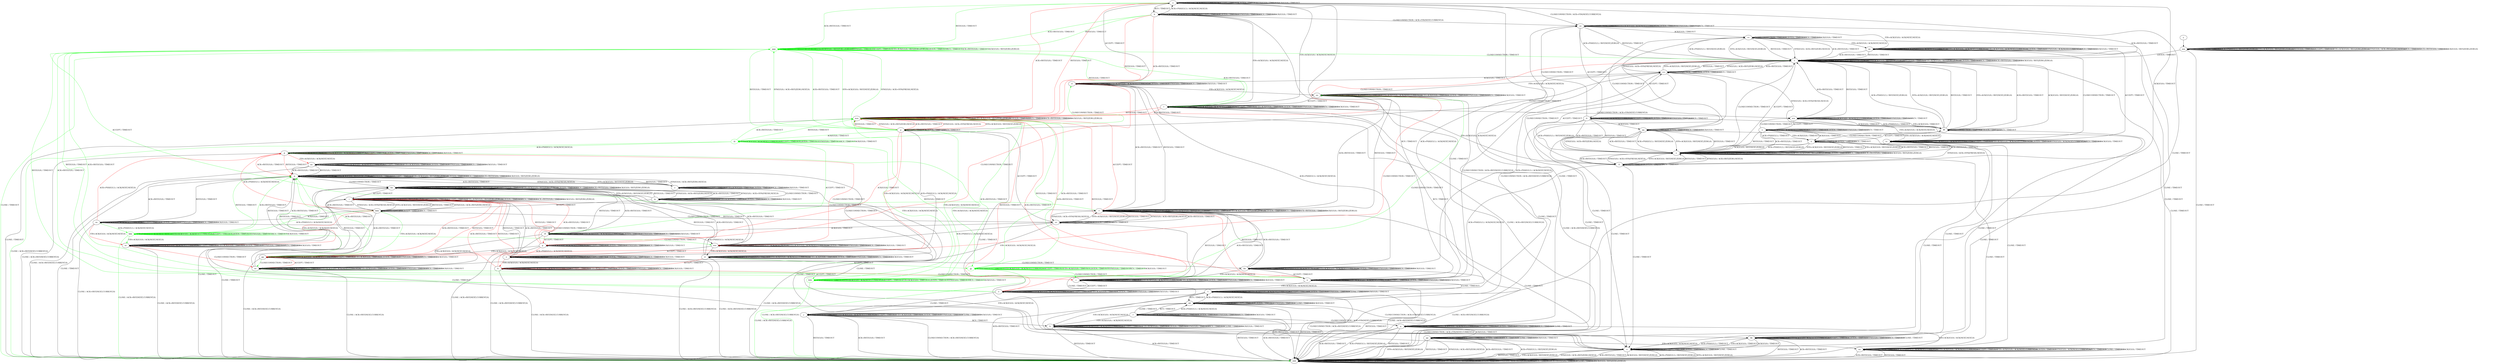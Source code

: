 digraph "" {
	graph ["Incoming time"=0.6759233474731445,
		"Outgoing time"=0.9807529449462891,
		Output="{'States': 63, 'Transitions': 772, 'Filename': '../results/tcp_rerun/TCP_Linux_Server-TCP_Linux_Server-3.dot'}",
		Reference="{'States': 58, 'Transitions': 685, 'Filename': '../subjects/tcp/TCP_Linux_Server.dot'}",
		Solver=yices,
		Updated="{'States': 58, 'Transitions': 685, 'Filename': '../subjects/tcp/TCP_Linux_Server.dot'}",
		"f-measure"=0.9088339222614841,
		precision=0.8808219178082192,
		recall=0.9386861313868613
	];
	a -> a	[key=0,
		label="SYN+ACK(V,V,0) / ACK(NEXT,CURRENT,0)"];
	a -> a	[key=1,
		label="ACCEPT / TIMEOUT"];
	a -> a	[key=2,
		label="LISTEN / TIMEOUT"];
	a -> a	[key=3,
		label="SYN(V,V,0) / TIMEOUT"];
	a -> a	[key=4,
		label="ACK(V,V,0) / TIMEOUT"];
	a -> h	[key=0,
		label="RCV / TIMEOUT"];
	a -> l	[key=0,
		label="FIN+ACK(V,V,0) / ACK(NEXT,NEXT,0)"];
	a -> n	[key=0,
		label="ACK+PSH(V,V,1) / ACK(NEXT,NEXT,0)"];
	a -> dd	[key=0,
		label="CLOSE / TIMEOUT"];
	a -> mm	[key=0,
		color=red,
		label="RST(V,V,0) / TIMEOUT"];
	a -> mm	[key=1,
		color=red,
		label="ACK+RST(V,V,0) / TIMEOUT"];
	a -> yy	[key=0,
		label="CLOSECONNECTION / ACK+FIN(NEXT,CURRENT,0)"];
	ggg	[color=green];
	a -> ggg	[key=0,
		color=green,
		label="RST(V,V,0) / TIMEOUT"];
	a -> ggg	[key=1,
		color=green,
		label="ACK+RST(V,V,0) / TIMEOUT"];
	b -> b	[key=0,
		label="ACK+PSH(V,V,1) / TIMEOUT"];
	b -> b	[key=1,
		label="SYN+ACK(V,V,0) / ACK(NEXT,CURRENT,0)"];
	b -> b	[key=2,
		label="ACCEPT / TIMEOUT"];
	b -> b	[key=3,
		label="FIN+ACK(V,V,0) / TIMEOUT"];
	b -> b	[key=4,
		label="LISTEN / TIMEOUT"];
	b -> b	[key=5,
		label="SYN(V,V,0) / TIMEOUT"];
	b -> b	[key=6,
		label="RCV / TIMEOUT"];
	b -> b	[key=7,
		label="CLOSE / TIMEOUT"];
	b -> b	[key=8,
		label="ACK(V,V,0) / TIMEOUT"];
	b -> kk	[key=0,
		label="CLOSECONNECTION / ACK+FIN(NEXT,CURRENT,0)"];
	b -> ddd	[key=0,
		label="RST(V,V,0) / TIMEOUT"];
	b -> ddd	[key=1,
		label="ACK+RST(V,V,0) / TIMEOUT"];
	c -> c	[key=0,
		label="CLOSECONNECTION / TIMEOUT"];
	c -> c	[key=1,
		label="ACK+PSH(V,V,1) / TIMEOUT"];
	c -> c	[key=2,
		label="SYN+ACK(V,V,0) / ACK(NEXT,CURRENT,0)"];
	c -> c	[key=3,
		label="FIN+ACK(V,V,0) / TIMEOUT"];
	c -> c	[key=4,
		label="LISTEN / TIMEOUT"];
	c -> c	[key=5,
		label="SYN(V,V,0) / TIMEOUT"];
	c -> c	[key=6,
		label="RCV / TIMEOUT"];
	c -> c	[key=7,
		label="ACK(V,V,0) / TIMEOUT"];
	c -> e	[key=0,
		label="ACCEPT / TIMEOUT"];
	c -> f	[key=0,
		label="RST(V,V,0) / TIMEOUT"];
	c -> f	[key=1,
		label="ACK+RST(V,V,0) / TIMEOUT"];
	c -> ddd	[key=0,
		label="CLOSE / ACK+RST(NEXT,CURRENT,0)"];
	d -> a	[key=0,
		label="ACCEPT / TIMEOUT"];
	d -> d	[key=0,
		label="CLOSECONNECTION / TIMEOUT"];
	d -> d	[key=1,
		label="SYN+ACK(V,V,0) / ACK(NEXT,CURRENT,0)"];
	d -> d	[key=2,
		label="LISTEN / TIMEOUT"];
	d -> d	[key=3,
		label="SYN(V,V,0) / TIMEOUT"];
	d -> d	[key=4,
		label="RCV / TIMEOUT"];
	d -> d	[key=5,
		label="ACK(V,V,0) / TIMEOUT"];
	d -> f	[key=0,
		label="RST(V,V,0) / TIMEOUT"];
	d -> f	[key=1,
		label="ACK+RST(V,V,0) / TIMEOUT"];
	d -> bb	[key=0,
		label="ACK+PSH(V,V,1) / ACK(NEXT,NEXT,0)"];
	d -> oo	[key=0,
		label="FIN+ACK(V,V,0) / ACK(NEXT,NEXT,0)"];
	d -> ddd	[key=0,
		label="CLOSE / ACK+RST(NEXT,CURRENT,0)"];
	e -> e	[key=0,
		label="ACK+PSH(V,V,1) / TIMEOUT"];
	e -> e	[key=1,
		label="SYN+ACK(V,V,0) / ACK(NEXT,CURRENT,0)"];
	e -> e	[key=2,
		label="ACCEPT / TIMEOUT"];
	e -> e	[key=3,
		label="FIN+ACK(V,V,0) / TIMEOUT"];
	e -> e	[key=4,
		label="LISTEN / TIMEOUT"];
	e -> e	[key=5,
		label="SYN(V,V,0) / TIMEOUT"];
	e -> e	[key=6,
		label="ACK(V,V,0) / TIMEOUT"];
	e -> j	[key=0,
		label="CLOSE / TIMEOUT"];
	e -> l	[key=0,
		label="RCV / TIMEOUT"];
	e -> v	[key=0,
		label="CLOSECONNECTION / ACK+RST(NEXT,CURRENT,0)"];
	e -> mm	[key=0,
		color=red,
		label="RST(V,V,0) / TIMEOUT"];
	e -> mm	[key=1,
		color=red,
		label="ACK+RST(V,V,0) / TIMEOUT"];
	e -> ggg	[key=0,
		color=green,
		label="RST(V,V,0) / TIMEOUT"];
	e -> ggg	[key=1,
		color=green,
		label="ACK+RST(V,V,0) / TIMEOUT"];
	f -> f	[key=0,
		label="CLOSECONNECTION / TIMEOUT"];
	f -> f	[key=1,
		label="ACK+PSH(V,V,1) / RST(ZERO,ZERO,0)"];
	f -> f	[key=2,
		label="SYN+ACK(V,V,0) / RST(ZERO,ZERO,0)"];
	f -> f	[key=3,
		label="RST(V,V,0) / TIMEOUT"];
	f -> f	[key=4,
		label="FIN+ACK(V,V,0) / RST(ZERO,ZERO,0)"];
	f -> f	[key=5,
		label="LISTEN / TIMEOUT"];
	f -> f	[key=6,
		label="RCV / TIMEOUT"];
	f -> f	[key=7,
		label="ACK+RST(V,V,0) / TIMEOUT"];
	f -> f	[key=8,
		label="ACK(V,V,0) / RST(ZERO,ZERO,0)"];
	f -> mm	[key=0,
		color=red,
		label="ACCEPT / TIMEOUT"];
	f -> zz	[key=0,
		label="SYN(V,V,0) / ACK+SYN(FRESH,NEXT,0)"];
	f -> ddd	[key=0,
		label="CLOSE / TIMEOUT"];
	f -> ggg	[key=0,
		color=green,
		label="ACCEPT / TIMEOUT"];
	g -> d	[key=0,
		color=red,
		label="CLOSECONNECTION / TIMEOUT"];
	g -> g	[key=0,
		label="SYN+ACK(V,V,0) / ACK(NEXT,CURRENT,0)"];
	g -> g	[key=1,
		label="ACCEPT / TIMEOUT"];
	g -> g	[key=2,
		label="LISTEN / TIMEOUT"];
	g -> g	[key=3,
		label="SYN(V,V,0) / TIMEOUT"];
	g -> g	[key=4,
		label="RCV / TIMEOUT"];
	g -> g	[key=5,
		label="ACK(V,V,0) / TIMEOUT"];
	g -> i	[key=0,
		color=red,
		label="RST(V,V,0) / TIMEOUT"];
	g -> i	[key=1,
		color=red,
		label="ACK+RST(V,V,0) / TIMEOUT"];
	g -> o	[key=0,
		color=red,
		label="ACK+PSH(V,V,1) / ACK(NEXT,NEXT,0)"];
	g -> gg	[key=0,
		label="FIN+ACK(V,V,0) / ACK(NEXT,NEXT,0)"];
	g -> ddd	[key=0,
		label="CLOSE / ACK+RST(NEXT,CURRENT,0)"];
	h -> a	[key=0,
		label="ACK+PSH(V,V,1) / ACK(NEXT,NEXT,0)"];
	h -> h	[key=0,
		label="SYN+ACK(V,V,0) / ACK(NEXT,CURRENT,0)"];
	h -> h	[key=1,
		label="ACCEPT / TIMEOUT"];
	h -> h	[key=2,
		label="LISTEN / TIMEOUT"];
	h -> h	[key=3,
		label="SYN(V,V,0) / TIMEOUT"];
	h -> h	[key=4,
		label="RCV / TIMEOUT"];
	h -> h	[key=5,
		label="ACK(V,V,0) / TIMEOUT"];
	h -> l	[key=0,
		label="FIN+ACK(V,V,0) / ACK(NEXT,NEXT,0)"];
	h -> dd	[key=0,
		label="CLOSE / TIMEOUT"];
	h -> mm	[key=0,
		color=red,
		label="RST(V,V,0) / TIMEOUT"];
	h -> mm	[key=1,
		color=red,
		label="ACK+RST(V,V,0) / TIMEOUT"];
	h -> yy	[key=0,
		label="CLOSECONNECTION / ACK+FIN(NEXT,CURRENT,0)"];
	h -> ggg	[key=0,
		color=green,
		label="RST(V,V,0) / TIMEOUT"];
	h -> ggg	[key=1,
		color=green,
		label="ACK+RST(V,V,0) / TIMEOUT"];
	i -> f	[key=0,
		label="CLOSECONNECTION / TIMEOUT"];
	i -> i	[key=0,
		label="ACK+PSH(V,V,1) / RST(ZERO,ZERO,0)"];
	i -> i	[key=1,
		label="SYN+ACK(V,V,0) / RST(ZERO,ZERO,0)"];
	i -> i	[key=2,
		label="RST(V,V,0) / TIMEOUT"];
	i -> i	[key=3,
		label="ACCEPT / TIMEOUT"];
	i -> i	[key=4,
		label="FIN+ACK(V,V,0) / RST(ZERO,ZERO,0)"];
	i -> i	[key=5,
		label="LISTEN / TIMEOUT"];
	i -> i	[key=6,
		label="RCV / TIMEOUT"];
	i -> i	[key=7,
		label="ACK+RST(V,V,0) / TIMEOUT"];
	i -> i	[key=8,
		label="ACK(V,V,0) / RST(ZERO,ZERO,0)"];
	i -> bbb	[key=0,
		label="SYN(V,V,0) / ACK+SYN(FRESH,NEXT,0)"];
	i -> ddd	[key=0,
		label="CLOSE / TIMEOUT"];
	j -> b	[key=0,
		label="RCV / TIMEOUT"];
	j -> j	[key=0,
		label="ACK+PSH(V,V,1) / TIMEOUT"];
	j -> j	[key=1,
		label="SYN+ACK(V,V,0) / ACK(NEXT,CURRENT,0)"];
	j -> j	[key=2,
		label="ACCEPT / TIMEOUT"];
	j -> j	[key=3,
		label="FIN+ACK(V,V,0) / TIMEOUT"];
	j -> j	[key=4,
		label="LISTEN / TIMEOUT"];
	j -> j	[key=5,
		label="SYN(V,V,0) / TIMEOUT"];
	j -> j	[key=6,
		label="CLOSE / TIMEOUT"];
	j -> j	[key=7,
		label="ACK(V,V,0) / TIMEOUT"];
	j -> ddd	[key=0,
		label="CLOSECONNECTION / ACK+RST(NEXT,CURRENT,0)"];
	j -> ddd	[key=1,
		label="RST(V,V,0) / TIMEOUT"];
	j -> ddd	[key=2,
		label="ACK+RST(V,V,0) / TIMEOUT"];
	k -> c	[key=0,
		color=red,
		label="CLOSECONNECTION / TIMEOUT"];
	k -> i	[key=0,
		color=red,
		label="RST(V,V,0) / TIMEOUT"];
	k -> i	[key=1,
		color=red,
		label="ACK+RST(V,V,0) / TIMEOUT"];
	k -> k	[key=0,
		label="ACK+PSH(V,V,1) / TIMEOUT"];
	k -> k	[key=1,
		label="SYN+ACK(V,V,0) / ACK(NEXT,CURRENT,0)"];
	k -> k	[key=2,
		label="ACCEPT / TIMEOUT"];
	k -> k	[key=3,
		label="FIN+ACK(V,V,0) / TIMEOUT"];
	k -> k	[key=4,
		label="LISTEN / TIMEOUT"];
	k -> k	[key=5,
		label="SYN(V,V,0) / TIMEOUT"];
	k -> k	[key=6,
		label="RCV / TIMEOUT"];
	k -> k	[key=7,
		label="ACK(V,V,0) / TIMEOUT"];
	k -> ddd	[key=0,
		label="CLOSE / ACK+RST(NEXT,CURRENT,0)"];
	l -> b	[key=0,
		label="CLOSE / TIMEOUT"];
	l -> l	[key=0,
		label="ACK+PSH(V,V,1) / TIMEOUT"];
	l -> l	[key=1,
		label="SYN+ACK(V,V,0) / ACK(NEXT,CURRENT,0)"];
	l -> l	[key=2,
		label="ACCEPT / TIMEOUT"];
	l -> l	[key=3,
		label="FIN+ACK(V,V,0) / TIMEOUT"];
	l -> l	[key=4,
		label="LISTEN / TIMEOUT"];
	l -> l	[key=5,
		label="SYN(V,V,0) / TIMEOUT"];
	l -> l	[key=6,
		label="RCV / TIMEOUT"];
	l -> l	[key=7,
		label="ACK(V,V,0) / TIMEOUT"];
	l -> mm	[key=0,
		color=red,
		label="RST(V,V,0) / TIMEOUT"];
	l -> mm	[key=1,
		color=red,
		label="ACK+RST(V,V,0) / TIMEOUT"];
	l -> ww	[key=0,
		label="CLOSECONNECTION / ACK+FIN(NEXT,CURRENT,0)"];
	l -> ggg	[key=0,
		color=green,
		label="RST(V,V,0) / TIMEOUT"];
	l -> ggg	[key=1,
		color=green,
		label="ACK+RST(V,V,0) / TIMEOUT"];
	m -> m	[key=0,
		label="CLOSECONNECTION / TIMEOUT"];
	m -> m	[key=1,
		label="ACK+PSH(V,V,1) / TIMEOUT"];
	m -> m	[key=2,
		label="FIN+ACK(V,V,0) / TIMEOUT"];
	m -> m	[key=3,
		label="LISTEN / TIMEOUT"];
	m -> m	[key=4,
		label="RCV / TIMEOUT"];
	m -> m	[key=5,
		label="ACK(V,V,0) / TIMEOUT"];
	m -> u	[key=0,
		label="CLOSE / TIMEOUT"];
	m -> hh	[key=0,
		label="SYN+ACK(V,V,0) / RST(NEXT,ZERO,0)"];
	m -> hh	[key=1,
		label="RST(V,V,0) / TIMEOUT"];
	m -> hh	[key=2,
		label="SYN(V,V,0) / ACK+RST(ZERO,NEXT,0)"];
	m -> hh	[key=3,
		label="ACK+RST(V,V,0) / TIMEOUT"];
	m -> bbb	[key=0,
		label="ACCEPT / TIMEOUT"];
	n -> a	[key=0,
		label="RCV / TIMEOUT"];
	n -> e	[key=0,
		label="FIN+ACK(V,V,0) / ACK(NEXT,NEXT,0)"];
	n -> n	[key=0,
		label="ACK+PSH(V,V,1) / ACK(NEXT,NEXT,0)"];
	n -> n	[key=1,
		label="SYN+ACK(V,V,0) / ACK(NEXT,CURRENT,0)"];
	n -> n	[key=2,
		label="ACCEPT / TIMEOUT"];
	n -> n	[key=3,
		label="LISTEN / TIMEOUT"];
	n -> n	[key=4,
		label="SYN(V,V,0) / TIMEOUT"];
	n -> n	[key=5,
		label="ACK(V,V,0) / TIMEOUT"];
	n -> t	[key=0,
		label="CLOSE / TIMEOUT"];
	n -> v	[key=0,
		label="CLOSECONNECTION / ACK+RST(NEXT,CURRENT,0)"];
	n -> mm	[key=0,
		color=red,
		label="RST(V,V,0) / TIMEOUT"];
	n -> mm	[key=1,
		color=red,
		label="ACK+RST(V,V,0) / TIMEOUT"];
	n -> ggg	[key=0,
		color=green,
		label="RST(V,V,0) / TIMEOUT"];
	n -> ggg	[key=1,
		color=green,
		label="ACK+RST(V,V,0) / TIMEOUT"];
	o -> i	[key=0,
		label="RST(V,V,0) / TIMEOUT"];
	o -> i	[key=1,
		label="ACK+RST(V,V,0) / TIMEOUT"];
	o -> k	[key=0,
		color=red,
		label="FIN+ACK(V,V,0) / ACK(NEXT,NEXT,0)"];
	o -> o	[key=0,
		label="ACK+PSH(V,V,1) / ACK(NEXT,NEXT,0)"];
	o -> o	[key=1,
		label="SYN+ACK(V,V,0) / ACK(NEXT,CURRENT,0)"];
	o -> o	[key=2,
		label="ACCEPT / TIMEOUT"];
	o -> o	[key=3,
		label="LISTEN / TIMEOUT"];
	o -> o	[key=4,
		label="SYN(V,V,0) / TIMEOUT"];
	o -> o	[key=5,
		label="RCV / TIMEOUT"];
	o -> o	[key=6,
		label="ACK(V,V,0) / TIMEOUT"];
	o -> bb	[key=0,
		label="CLOSECONNECTION / TIMEOUT"];
	o -> ddd	[key=0,
		label="CLOSE / ACK+RST(NEXT,CURRENT,0)"];
	p -> g	[key=0,
		color=red,
		label="ACK(V,V,0) / TIMEOUT"];
	p -> o	[key=0,
		label="ACK+PSH(V,V,1) / ACK(NEXT,NEXT,0)"];
	p -> p	[key=0,
		label="ACCEPT / TIMEOUT"];
	p -> p	[key=1,
		label="LISTEN / TIMEOUT"];
	p -> p	[key=2,
		label="RCV / TIMEOUT"];
	p -> u	[key=0,
		label="CLOSE / TIMEOUT"];
	p -> gg	[key=0,
		color=red,
		label="FIN+ACK(V,V,0) / ACK(NEXT,NEXT,0)"];
	p -> mm	[key=0,
		color=red,
		label="SYN+ACK(V,V,0) / RST(NEXT,ZERO,0)"];
	p -> mm	[key=1,
		color=red,
		label="RST(V,V,0) / TIMEOUT"];
	p -> mm	[key=2,
		color=red,
		label="SYN(V,V,0) / ACK+RST(ZERO,NEXT,0)"];
	p -> mm	[key=3,
		color=red,
		label="ACK+RST(V,V,0) / TIMEOUT"];
	p -> ccc	[key=0,
		label="CLOSECONNECTION / TIMEOUT"];
	p -> ggg	[key=0,
		color=green,
		label="SYN+ACK(V,V,0) / RST(NEXT,ZERO,0)"];
	p -> ggg	[key=1,
		color=green,
		label="RST(V,V,0) / TIMEOUT"];
	p -> ggg	[key=2,
		color=green,
		label="SYN(V,V,0) / ACK+RST(ZERO,NEXT,0)"];
	p -> ggg	[key=3,
		color=green,
		label="ACK+RST(V,V,0) / TIMEOUT"];
	hhh	[color=green];
	p -> hhh	[key=0,
		color=green,
		label="FIN+ACK(V,V,0) / ACK(NEXT,NEXT,0)"];
	iii	[color=green];
	p -> iii	[key=0,
		color=green,
		label="ACK(V,V,0) / TIMEOUT"];
	q -> q	[key=0,
		label="CLOSECONNECTION / TIMEOUT"];
	q -> q	[key=1,
		label="SYN+ACK(V,V,0) / ACK(NEXT,CURRENT,0)"];
	q -> q	[key=2,
		label="ACCEPT / TIMEOUT"];
	q -> q	[key=3,
		label="LISTEN / TIMEOUT"];
	q -> q	[key=4,
		label="SYN(V,V,0) / TIMEOUT"];
	q -> q	[key=5,
		label="RCV / TIMEOUT"];
	q -> q	[key=6,
		label="CLOSE / TIMEOUT"];
	q -> pp	[key=0,
		label="ACK(V,V,0) / TIMEOUT"];
	q -> uu	[key=0,
		label="FIN+ACK(V,V,0) / ACK(NEXT,NEXT,0)"];
	q -> ddd	[key=0,
		label="ACK+PSH(V,V,1) / RST(NEXT,ZERO,0)"];
	q -> ddd	[key=1,
		label="RST(V,V,0) / TIMEOUT"];
	q -> ddd	[key=2,
		label="ACK+RST(V,V,0) / TIMEOUT"];
	r -> b	[key=0,
		label="FIN+ACK(V,V,0) / ACK(NEXT,NEXT,0)"];
	r -> q	[key=0,
		label="CLOSECONNECTION / ACK+FIN(NEXT,CURRENT,0)"];
	r -> r	[key=0,
		label="SYN+ACK(V,V,0) / ACK(NEXT,CURRENT,0)"];
	r -> r	[key=1,
		label="ACCEPT / TIMEOUT"];
	r -> r	[key=2,
		label="LISTEN / TIMEOUT"];
	r -> r	[key=3,
		label="SYN(V,V,0) / TIMEOUT"];
	r -> r	[key=4,
		label="RCV / TIMEOUT"];
	r -> r	[key=5,
		label="ACK(V,V,0) / TIMEOUT"];
	r -> dd	[key=0,
		label="ACK+PSH(V,V,1) / ACK(NEXT,NEXT,0)"];
	r -> dd	[key=1,
		label="CLOSE / TIMEOUT"];
	r -> ddd	[key=0,
		label="RST(V,V,0) / TIMEOUT"];
	r -> ddd	[key=1,
		label="ACK+RST(V,V,0) / TIMEOUT"];
	s -> s	[key=0,
		label="ACK+PSH(V,V,1) / RST(ZERO,ZERO,0)"];
	s -> s	[key=1,
		label="SYN+ACK(V,V,0) / RST(ZERO,ZERO,0)"];
	s -> s	[key=2,
		label="RST(V,V,0) / TIMEOUT"];
	s -> s	[key=3,
		label="ACCEPT / TIMEOUT"];
	s -> s	[key=4,
		label="FIN+ACK(V,V,0) / RST(ZERO,ZERO,0)"];
	s -> s	[key=5,
		label="LISTEN / TIMEOUT"];
	s -> s	[key=6,
		label="RCV / TIMEOUT"];
	s -> s	[key=7,
		label="ACK+RST(V,V,0) / TIMEOUT"];
	s -> s	[key=8,
		label="ACK(V,V,0) / RST(ZERO,ZERO,0)"];
	s -> v	[key=0,
		label="CLOSECONNECTION / TIMEOUT"];
	s -> ll	[key=0,
		label="SYN(V,V,0) / ACK+SYN(FRESH,NEXT,0)"];
	s -> ddd	[key=0,
		label="CLOSE / TIMEOUT"];
	t -> j	[key=0,
		label="FIN+ACK(V,V,0) / ACK(NEXT,NEXT,0)"];
	t -> t	[key=0,
		label="ACK+PSH(V,V,1) / ACK(NEXT,NEXT,0)"];
	t -> t	[key=1,
		label="SYN+ACK(V,V,0) / ACK(NEXT,CURRENT,0)"];
	t -> t	[key=2,
		label="ACCEPT / TIMEOUT"];
	t -> t	[key=3,
		label="LISTEN / TIMEOUT"];
	t -> t	[key=4,
		label="SYN(V,V,0) / TIMEOUT"];
	t -> t	[key=5,
		label="CLOSE / TIMEOUT"];
	t -> t	[key=6,
		label="ACK(V,V,0) / TIMEOUT"];
	t -> dd	[key=0,
		label="RCV / TIMEOUT"];
	t -> ddd	[key=0,
		label="CLOSECONNECTION / ACK+RST(NEXT,CURRENT,0)"];
	t -> ddd	[key=1,
		label="RST(V,V,0) / TIMEOUT"];
	t -> ddd	[key=2,
		label="ACK+RST(V,V,0) / TIMEOUT"];
	u -> u	[key=0,
		label="CLOSECONNECTION / TIMEOUT"];
	u -> u	[key=1,
		label="ACCEPT / TIMEOUT"];
	u -> u	[key=2,
		label="LISTEN / TIMEOUT"];
	u -> u	[key=3,
		label="RCV / TIMEOUT"];
	u -> u	[key=4,
		label="CLOSE / TIMEOUT"];
	u -> ddd	[key=0,
		label="ACK+PSH(V,V,1) / RST(NEXT,ZERO,0)"];
	u -> ddd	[key=1,
		label="SYN+ACK(V,V,0) / RST(NEXT,ZERO,0)"];
	u -> ddd	[key=2,
		label="RST(V,V,0) / TIMEOUT"];
	u -> ddd	[key=3,
		label="FIN+ACK(V,V,0) / RST(NEXT,ZERO,0)"];
	u -> ddd	[key=4,
		label="SYN(V,V,0) / ACK+RST(ZERO,NEXT,0)"];
	u -> ddd	[key=5,
		label="ACK+RST(V,V,0) / TIMEOUT"];
	u -> ddd	[key=6,
		label="ACK(V,V,0) / RST(NEXT,ZERO,0)"];
	v -> s	[key=0,
		label="ACCEPT / TIMEOUT"];
	v -> v	[key=0,
		label="CLOSECONNECTION / TIMEOUT"];
	v -> v	[key=1,
		label="ACK+PSH(V,V,1) / RST(ZERO,ZERO,0)"];
	v -> v	[key=2,
		label="SYN+ACK(V,V,0) / RST(ZERO,ZERO,0)"];
	v -> v	[key=3,
		label="RST(V,V,0) / TIMEOUT"];
	v -> v	[key=4,
		label="FIN+ACK(V,V,0) / RST(ZERO,ZERO,0)"];
	v -> v	[key=5,
		label="LISTEN / TIMEOUT"];
	v -> v	[key=6,
		label="RCV / TIMEOUT"];
	v -> v	[key=7,
		label="ACK+RST(V,V,0) / TIMEOUT"];
	v -> v	[key=8,
		label="ACK(V,V,0) / RST(ZERO,ZERO,0)"];
	v -> ccc	[key=0,
		label="SYN(V,V,0) / ACK+SYN(FRESH,NEXT,0)"];
	v -> ddd	[key=0,
		label="CLOSE / TIMEOUT"];
	w -> w	[key=0,
		label="ACK+PSH(V,V,1) / RST(ZERO,ZERO,0)"];
	w -> w	[key=1,
		label="SYN+ACK(V,V,0) / RST(ZERO,ZERO,0)"];
	w -> w	[key=2,
		label="RST(V,V,0) / TIMEOUT"];
	w -> w	[key=3,
		label="ACCEPT / TIMEOUT"];
	w -> w	[key=4,
		label="FIN+ACK(V,V,0) / RST(ZERO,ZERO,0)"];
	w -> w	[key=5,
		label="LISTEN / TIMEOUT"];
	w -> w	[key=6,
		label="RCV / TIMEOUT"];
	w -> w	[key=7,
		label="ACK+RST(V,V,0) / TIMEOUT"];
	w -> w	[key=8,
		label="ACK(V,V,0) / RST(ZERO,ZERO,0)"];
	w -> z	[key=0,
		label="SYN(V,V,0) / ACK+SYN(FRESH,NEXT,0)"];
	w -> hh	[key=0,
		label="CLOSECONNECTION / TIMEOUT"];
	w -> ddd	[key=0,
		label="CLOSE / TIMEOUT"];
	x -> s	[key=0,
		label="RST(V,V,0) / TIMEOUT"];
	x -> s	[key=1,
		label="ACK+RST(V,V,0) / TIMEOUT"];
	x -> x	[key=0,
		label="SYN+ACK(V,V,0) / ACK(NEXT,CURRENT,0)"];
	x -> x	[key=1,
		label="ACCEPT / TIMEOUT"];
	x -> x	[key=2,
		label="LISTEN / TIMEOUT"];
	x -> x	[key=3,
		label="SYN(V,V,0) / TIMEOUT"];
	x -> x	[key=4,
		label="RCV / TIMEOUT"];
	x -> ii	[key=0,
		label="ACK+PSH(V,V,1) / TIMEOUT"];
	x -> ii	[key=1,
		label="FIN+ACK(V,V,0) / TIMEOUT"];
	x -> ii	[key=2,
		label="ACK(V,V,0) / TIMEOUT"];
	x -> kk	[key=0,
		label="CLOSE / TIMEOUT"];
	x -> ww	[key=0,
		label="CLOSECONNECTION / TIMEOUT"];
	y -> aaa	[key=0];
	z -> m	[key=0,
		label="CLOSECONNECTION / TIMEOUT"];
	z -> u	[key=0,
		label="CLOSE / TIMEOUT"];
	z -> w	[key=0,
		label="SYN+ACK(V,V,0) / RST(NEXT,ZERO,0)"];
	z -> w	[key=1,
		label="RST(V,V,0) / TIMEOUT"];
	z -> w	[key=2,
		label="SYN(V,V,0) / ACK+RST(ZERO,NEXT,0)"];
	z -> w	[key=3,
		label="ACK+RST(V,V,0) / TIMEOUT"];
	z -> z	[key=0,
		label="ACK+PSH(V,V,1) / TIMEOUT"];
	z -> z	[key=1,
		label="ACCEPT / TIMEOUT"];
	z -> z	[key=2,
		label="FIN+ACK(V,V,0) / TIMEOUT"];
	z -> z	[key=3,
		label="LISTEN / TIMEOUT"];
	z -> z	[key=4,
		label="RCV / TIMEOUT"];
	z -> z	[key=5,
		label="ACK(V,V,0) / TIMEOUT"];
	aa -> v	[key=0,
		label="RST(V,V,0) / TIMEOUT"];
	aa -> v	[key=1,
		label="ACK+RST(V,V,0) / TIMEOUT"];
	aa -> aa	[key=0,
		label="CLOSECONNECTION / TIMEOUT"];
	aa -> aa	[key=1,
		label="ACK+PSH(V,V,1) / ACK(NEXT,CURRENT,0)"];
	aa -> aa	[key=2,
		label="SYN+ACK(V,V,0) / ACK(NEXT,CURRENT,0)"];
	aa -> aa	[key=3,
		label="FIN+ACK(V,V,0) / ACK(NEXT,CURRENT,0)"];
	aa -> aa	[key=4,
		label="LISTEN / TIMEOUT"];
	aa -> aa	[key=5,
		label="SYN(V,V,0) / ACK(NEXT,CURRENT,0)"];
	aa -> aa	[key=6,
		label="RCV / TIMEOUT"];
	aa -> aa	[key=7,
		label="ACK(V,V,0) / TIMEOUT"];
	aa -> cc	[key=0,
		label="ACCEPT / TIMEOUT"];
	aa -> uu	[key=0,
		label="CLOSE / TIMEOUT"];
	bb -> c	[key=0,
		label="FIN+ACK(V,V,0) / ACK(NEXT,NEXT,0)"];
	bb -> f	[key=0,
		label="RST(V,V,0) / TIMEOUT"];
	bb -> f	[key=1,
		label="ACK+RST(V,V,0) / TIMEOUT"];
	bb -> n	[key=0,
		label="ACCEPT / TIMEOUT"];
	bb -> bb	[key=0,
		label="CLOSECONNECTION / TIMEOUT"];
	bb -> bb	[key=1,
		label="ACK+PSH(V,V,1) / ACK(NEXT,NEXT,0)"];
	bb -> bb	[key=2,
		label="SYN+ACK(V,V,0) / ACK(NEXT,CURRENT,0)"];
	bb -> bb	[key=3,
		label="LISTEN / TIMEOUT"];
	bb -> bb	[key=4,
		label="SYN(V,V,0) / TIMEOUT"];
	bb -> bb	[key=5,
		label="RCV / TIMEOUT"];
	bb -> bb	[key=6,
		label="ACK(V,V,0) / TIMEOUT"];
	bb -> ddd	[key=0,
		label="CLOSE / ACK+RST(NEXT,CURRENT,0)"];
	cc -> s	[key=0,
		label="RST(V,V,0) / TIMEOUT"];
	cc -> s	[key=1,
		label="ACK+RST(V,V,0) / TIMEOUT"];
	cc -> aa	[key=0,
		label="CLOSECONNECTION / TIMEOUT"];
	cc -> cc	[key=0,
		label="ACK+PSH(V,V,1) / ACK(NEXT,CURRENT,0)"];
	cc -> cc	[key=1,
		label="SYN+ACK(V,V,0) / ACK(NEXT,CURRENT,0)"];
	cc -> cc	[key=2,
		label="ACCEPT / TIMEOUT"];
	cc -> cc	[key=3,
		label="FIN+ACK(V,V,0) / ACK(NEXT,CURRENT,0)"];
	cc -> cc	[key=4,
		label="LISTEN / TIMEOUT"];
	cc -> cc	[key=5,
		label="SYN(V,V,0) / ACK(NEXT,CURRENT,0)"];
	cc -> cc	[key=6,
		label="RCV / TIMEOUT"];
	cc -> cc	[key=7,
		label="ACK(V,V,0) / TIMEOUT"];
	cc -> uu	[key=0,
		label="CLOSE / TIMEOUT"];
	dd -> b	[key=0,
		label="FIN+ACK(V,V,0) / ACK(NEXT,NEXT,0)"];
	dd -> q	[key=0,
		label="CLOSECONNECTION / ACK+FIN(NEXT,CURRENT,0)"];
	dd -> r	[key=0,
		label="RCV / TIMEOUT"];
	dd -> t	[key=0,
		label="ACK+PSH(V,V,1) / ACK(NEXT,NEXT,0)"];
	dd -> dd	[key=0,
		label="SYN+ACK(V,V,0) / ACK(NEXT,CURRENT,0)"];
	dd -> dd	[key=1,
		label="ACCEPT / TIMEOUT"];
	dd -> dd	[key=2,
		label="LISTEN / TIMEOUT"];
	dd -> dd	[key=3,
		label="SYN(V,V,0) / TIMEOUT"];
	dd -> dd	[key=4,
		label="CLOSE / TIMEOUT"];
	dd -> dd	[key=5,
		label="ACK(V,V,0) / TIMEOUT"];
	dd -> ddd	[key=0,
		label="RST(V,V,0) / TIMEOUT"];
	dd -> ddd	[key=1,
		label="ACK+RST(V,V,0) / TIMEOUT"];
	ee -> ee	[key=0,
		label="CLOSECONNECTION / TIMEOUT"];
	ee -> ee	[key=1,
		label="ACK+PSH(V,V,1) / TIMEOUT"];
	ee -> ee	[key=2,
		label="SYN+ACK(V,V,0) / ACK(NEXT,CURRENT,0)"];
	ee -> ee	[key=3,
		label="FIN+ACK(V,V,0) / TIMEOUT"];
	ee -> ee	[key=4,
		label="LISTEN / TIMEOUT"];
	ee -> ee	[key=5,
		label="SYN(V,V,0) / TIMEOUT"];
	ee -> ee	[key=6,
		label="RCV / TIMEOUT"];
	ee -> ee	[key=7,
		label="ACK(V,V,0) / TIMEOUT"];
	ee -> gg	[key=0,
		color=red,
		label="ACCEPT / TIMEOUT"];
	ee -> hh	[key=0,
		label="RST(V,V,0) / TIMEOUT"];
	ee -> hh	[key=1,
		label="ACK+RST(V,V,0) / TIMEOUT"];
	ee -> ddd	[key=0,
		label="CLOSE / ACK+RST(NEXT,CURRENT,0)"];
	ee -> hhh	[key=0,
		color=green,
		label="ACCEPT / TIMEOUT"];
	ff -> g	[key=0,
		color=red,
		label="ACCEPT / TIMEOUT"];
	ff -> ee	[key=0,
		label="FIN+ACK(V,V,0) / ACK(NEXT,NEXT,0)"];
	ff -> ff	[key=0,
		label="CLOSECONNECTION / TIMEOUT"];
	ff -> ff	[key=1,
		label="SYN+ACK(V,V,0) / ACK(NEXT,CURRENT,0)"];
	ff -> ff	[key=2,
		label="LISTEN / TIMEOUT"];
	ff -> ff	[key=3,
		label="SYN(V,V,0) / TIMEOUT"];
	ff -> ff	[key=4,
		label="RCV / TIMEOUT"];
	ff -> ff	[key=5,
		label="ACK(V,V,0) / TIMEOUT"];
	ff -> hh	[key=0,
		label="RST(V,V,0) / TIMEOUT"];
	ff -> hh	[key=1,
		label="ACK+RST(V,V,0) / TIMEOUT"];
	ff -> ddd	[key=0,
		label="CLOSE / ACK+RST(NEXT,CURRENT,0)"];
	ff -> eee	[key=0,
		label="ACK+PSH(V,V,1) / ACK(NEXT,NEXT,0)"];
	ff -> iii	[key=0,
		color=green,
		label="ACCEPT / TIMEOUT"];
	gg -> i	[key=0,
		color=red,
		label="RST(V,V,0) / TIMEOUT"];
	gg -> i	[key=1,
		color=red,
		label="ACK+RST(V,V,0) / TIMEOUT"];
	gg -> w	[key=0,
		color=green,
		label="RST(V,V,0) / TIMEOUT"];
	gg -> w	[key=1,
		color=green,
		label="ACK+RST(V,V,0) / TIMEOUT"];
	gg -> ee	[key=0,
		color=green,
		label="CLOSECONNECTION / TIMEOUT"];
	gg -> gg	[key=0,
		label="ACK+PSH(V,V,1) / TIMEOUT"];
	gg -> gg	[key=1,
		label="SYN+ACK(V,V,0) / ACK(NEXT,CURRENT,0)"];
	gg -> gg	[key=2,
		label="ACCEPT / TIMEOUT"];
	gg -> gg	[key=3,
		label="FIN+ACK(V,V,0) / TIMEOUT"];
	gg -> gg	[key=4,
		label="LISTEN / TIMEOUT"];
	gg -> gg	[key=5,
		label="SYN(V,V,0) / TIMEOUT"];
	gg -> gg	[key=6,
		label="RCV / TIMEOUT"];
	gg -> gg	[key=7,
		label="ACK(V,V,0) / TIMEOUT"];
	gg -> oo	[key=0,
		color=red,
		label="CLOSECONNECTION / TIMEOUT"];
	gg -> ddd	[key=0,
		label="CLOSE / ACK+RST(NEXT,CURRENT,0)"];
	hh -> i	[key=0,
		label="ACCEPT / TIMEOUT"];
	hh -> m	[key=0,
		label="SYN(V,V,0) / ACK+SYN(FRESH,NEXT,0)"];
	hh -> hh	[key=0,
		label="CLOSECONNECTION / TIMEOUT"];
	hh -> hh	[key=1,
		label="ACK+PSH(V,V,1) / RST(ZERO,ZERO,0)"];
	hh -> hh	[key=2,
		label="SYN+ACK(V,V,0) / RST(ZERO,ZERO,0)"];
	hh -> hh	[key=3,
		label="RST(V,V,0) / TIMEOUT"];
	hh -> hh	[key=4,
		label="FIN+ACK(V,V,0) / RST(ZERO,ZERO,0)"];
	hh -> hh	[key=5,
		label="LISTEN / TIMEOUT"];
	hh -> hh	[key=6,
		label="RCV / TIMEOUT"];
	hh -> hh	[key=7,
		label="ACK+RST(V,V,0) / TIMEOUT"];
	hh -> hh	[key=8,
		label="ACK(V,V,0) / RST(ZERO,ZERO,0)"];
	hh -> ddd	[key=0,
		label="CLOSE / TIMEOUT"];
	ii -> s	[key=0,
		label="ACK+PSH(V,V,1) / RST(NEXT,ZERO,0)"];
	ii -> s	[key=1,
		label="SYN+ACK(V,V,0) / RST(NEXT,ZERO,0)"];
	ii -> s	[key=2,
		label="RST(V,V,0) / TIMEOUT"];
	ii -> s	[key=3,
		label="FIN+ACK(V,V,0) / RST(NEXT,ZERO,0)"];
	ii -> s	[key=4,
		label="ACK+RST(V,V,0) / TIMEOUT"];
	ii -> s	[key=5,
		label="ACK(V,V,0) / RST(NEXT,ZERO,0)"];
	ii -> u	[key=0,
		label="CLOSE / TIMEOUT"];
	ii -> ii	[key=0,
		label="ACCEPT / TIMEOUT"];
	ii -> ii	[key=1,
		label="LISTEN / TIMEOUT"];
	ii -> ii	[key=2,
		label="RCV / TIMEOUT"];
	ii -> ll	[key=0,
		label="SYN(V,V,0) / ACK+SYN(FRESH,NEXT,0)"];
	ii -> fff	[key=0,
		label="CLOSECONNECTION / TIMEOUT"];
	jj -> w	[key=0,
		color=red,
		label="RST(V,V,0) / TIMEOUT"];
	jj -> w	[key=1,
		color=red,
		label="ACK+RST(V,V,0) / TIMEOUT"];
	jj -> jj	[key=0,
		label="ACK+PSH(V,V,1) / ACK(NEXT,NEXT,0)"];
	jj -> jj	[key=1,
		label="SYN+ACK(V,V,0) / ACK(NEXT,CURRENT,0)"];
	jj -> jj	[key=2,
		label="ACCEPT / TIMEOUT"];
	jj -> jj	[key=3,
		label="LISTEN / TIMEOUT"];
	jj -> jj	[key=4,
		label="SYN(V,V,0) / TIMEOUT"];
	jj -> jj	[key=5,
		label="RCV / TIMEOUT"];
	jj -> jj	[key=6,
		label="ACK(V,V,0) / TIMEOUT"];
	jj -> nn	[key=0,
		color=red,
		label="FIN+ACK(V,V,0) / ACK(NEXT,NEXT,0)"];
	jj -> ddd	[key=0,
		label="CLOSE / ACK+RST(NEXT,CURRENT,0)"];
	jj -> eee	[key=0,
		color=red,
		label="CLOSECONNECTION / TIMEOUT"];
	jjj	[color=green];
	jj -> jjj	[key=0,
		color=green,
		label="FIN+ACK(V,V,0) / ACK(NEXT,NEXT,0)"];
	kk -> u	[key=0,
		label="ACK+PSH(V,V,1) / TIMEOUT"];
	kk -> u	[key=1,
		label="FIN+ACK(V,V,0) / TIMEOUT"];
	kk -> u	[key=2,
		label="ACK(V,V,0) / TIMEOUT"];
	kk -> kk	[key=0,
		label="CLOSECONNECTION / TIMEOUT"];
	kk -> kk	[key=1,
		label="SYN+ACK(V,V,0) / ACK(NEXT,CURRENT,0)"];
	kk -> kk	[key=2,
		label="ACCEPT / TIMEOUT"];
	kk -> kk	[key=3,
		label="LISTEN / TIMEOUT"];
	kk -> kk	[key=4,
		label="SYN(V,V,0) / TIMEOUT"];
	kk -> kk	[key=5,
		label="RCV / TIMEOUT"];
	kk -> kk	[key=6,
		label="CLOSE / TIMEOUT"];
	kk -> ddd	[key=0,
		label="RST(V,V,0) / TIMEOUT"];
	kk -> ddd	[key=1,
		label="ACK+RST(V,V,0) / TIMEOUT"];
	ll -> a	[key=0,
		label="ACK(V,V,0) / TIMEOUT"];
	ll -> l	[key=0,
		label="FIN+ACK(V,V,0) / ACK(NEXT,NEXT,0)"];
	ll -> n	[key=0,
		label="ACK+PSH(V,V,1) / ACK(NEXT,NEXT,0)"];
	ll -> s	[key=0,
		label="SYN+ACK(V,V,0) / RST(NEXT,ZERO,0)"];
	ll -> s	[key=1,
		label="RST(V,V,0) / TIMEOUT"];
	ll -> s	[key=2,
		label="SYN(V,V,0) / ACK+RST(ZERO,NEXT,0)"];
	ll -> s	[key=3,
		label="ACK+RST(V,V,0) / TIMEOUT"];
	ll -> u	[key=0,
		label="CLOSE / TIMEOUT"];
	ll -> ll	[key=0,
		label="ACCEPT / TIMEOUT"];
	ll -> ll	[key=1,
		label="LISTEN / TIMEOUT"];
	ll -> ll	[key=2,
		label="RCV / TIMEOUT"];
	ll -> ccc	[key=0,
		label="CLOSECONNECTION / TIMEOUT"];
	mm -> p	[key=0,
		color=red,
		label="SYN(V,V,0) / ACK+SYN(FRESH,NEXT,0)"];
	mm -> v	[key=0,
		color=red,
		label="CLOSECONNECTION / TIMEOUT"];
	mm -> mm	[key=0,
		label="ACK+PSH(V,V,1) / RST(ZERO,ZERO,0)"];
	mm -> mm	[key=1,
		label="SYN+ACK(V,V,0) / RST(ZERO,ZERO,0)"];
	mm -> mm	[key=2,
		label="RST(V,V,0) / TIMEOUT"];
	mm -> mm	[key=3,
		label="ACCEPT / TIMEOUT"];
	mm -> mm	[key=4,
		label="FIN+ACK(V,V,0) / RST(ZERO,ZERO,0)"];
	mm -> mm	[key=5,
		label="LISTEN / TIMEOUT"];
	mm -> mm	[key=6,
		label="RCV / TIMEOUT"];
	mm -> mm	[key=7,
		label="ACK+RST(V,V,0) / TIMEOUT"];
	mm -> mm	[key=8,
		label="ACK(V,V,0) / RST(ZERO,ZERO,0)"];
	mm -> ddd	[key=0,
		label="CLOSE / TIMEOUT"];
	nn -> w	[key=0,
		label="RST(V,V,0) / TIMEOUT"];
	nn -> w	[key=1,
		label="ACK+RST(V,V,0) / TIMEOUT"];
	nn -> nn	[key=0,
		label="ACK+PSH(V,V,1) / TIMEOUT"];
	nn -> nn	[key=1,
		label="SYN+ACK(V,V,0) / ACK(NEXT,CURRENT,0)"];
	nn -> nn	[key=2,
		label="ACCEPT / TIMEOUT"];
	nn -> nn	[key=3,
		label="FIN+ACK(V,V,0) / TIMEOUT"];
	nn -> nn	[key=4,
		label="LISTEN / TIMEOUT"];
	nn -> nn	[key=5,
		label="SYN(V,V,0) / TIMEOUT"];
	nn -> nn	[key=6,
		label="RCV / TIMEOUT"];
	nn -> nn	[key=7,
		label="ACK(V,V,0) / TIMEOUT"];
	nn -> rr	[key=0,
		label="CLOSECONNECTION / TIMEOUT"];
	nn -> ddd	[key=0,
		label="CLOSE / ACK+RST(NEXT,CURRENT,0)"];
	oo -> f	[key=0,
		label="RST(V,V,0) / TIMEOUT"];
	oo -> f	[key=1,
		label="ACK+RST(V,V,0) / TIMEOUT"];
	oo -> l	[key=0,
		label="ACCEPT / TIMEOUT"];
	oo -> oo	[key=0,
		label="CLOSECONNECTION / TIMEOUT"];
	oo -> oo	[key=1,
		label="ACK+PSH(V,V,1) / TIMEOUT"];
	oo -> oo	[key=2,
		label="SYN+ACK(V,V,0) / ACK(NEXT,CURRENT,0)"];
	oo -> oo	[key=3,
		label="FIN+ACK(V,V,0) / TIMEOUT"];
	oo -> oo	[key=4,
		label="LISTEN / TIMEOUT"];
	oo -> oo	[key=5,
		label="SYN(V,V,0) / TIMEOUT"];
	oo -> oo	[key=6,
		label="RCV / TIMEOUT"];
	oo -> oo	[key=7,
		label="ACK(V,V,0) / TIMEOUT"];
	oo -> ddd	[key=0,
		label="CLOSE / ACK+RST(NEXT,CURRENT,0)"];
	pp -> pp	[key=0,
		label="CLOSECONNECTION / TIMEOUT"];
	pp -> pp	[key=1,
		label="ACCEPT / TIMEOUT"];
	pp -> pp	[key=2,
		label="LISTEN / TIMEOUT"];
	pp -> pp	[key=3,
		label="RCV / TIMEOUT"];
	pp -> pp	[key=4,
		label="CLOSE / TIMEOUT"];
	pp -> pp	[key=5,
		label="ACK(V,V,0) / TIMEOUT"];
	pp -> uu	[key=0,
		label="FIN+ACK(V,V,0) / ACK(NEXT,NEXT,0)"];
	pp -> ddd	[key=0,
		label="ACK+PSH(V,V,1) / RST(NEXT,ZERO,0)"];
	pp -> ddd	[key=1,
		label="SYN+ACK(V,V,0) / RST(NEXT,ZERO,0)"];
	pp -> ddd	[key=2,
		label="RST(V,V,0) / TIMEOUT"];
	pp -> ddd	[key=3,
		label="SYN(V,V,0) / ACK+RST(ZERO,NEXT,0)"];
	pp -> ddd	[key=4,
		label="ACK+RST(V,V,0) / TIMEOUT"];
	qq -> s	[key=0,
		label="ACK+PSH(V,V,1) / RST(NEXT,ZERO,0)"];
	qq -> s	[key=1,
		label="SYN+ACK(V,V,0) / RST(NEXT,ZERO,0)"];
	qq -> s	[key=2,
		label="RST(V,V,0) / TIMEOUT"];
	qq -> s	[key=3,
		label="SYN(V,V,0) / ACK+RST(ZERO,NEXT,0)"];
	qq -> s	[key=4,
		label="ACK+RST(V,V,0) / TIMEOUT"];
	qq -> cc	[key=0,
		label="FIN+ACK(V,V,0) / ACK(NEXT,NEXT,0)"];
	qq -> pp	[key=0,
		label="CLOSE / TIMEOUT"];
	qq -> qq	[key=0,
		label="ACCEPT / TIMEOUT"];
	qq -> qq	[key=1,
		label="LISTEN / TIMEOUT"];
	qq -> qq	[key=2,
		label="RCV / TIMEOUT"];
	qq -> qq	[key=3,
		label="ACK(V,V,0) / TIMEOUT"];
	qq -> vv	[key=0,
		label="CLOSECONNECTION / TIMEOUT"];
	rr -> k	[key=0,
		color=red,
		label="ACCEPT / TIMEOUT"];
	rr -> hh	[key=0,
		label="RST(V,V,0) / TIMEOUT"];
	rr -> hh	[key=1,
		label="ACK+RST(V,V,0) / TIMEOUT"];
	rr -> rr	[key=0,
		label="CLOSECONNECTION / TIMEOUT"];
	rr -> rr	[key=1,
		label="ACK+PSH(V,V,1) / TIMEOUT"];
	rr -> rr	[key=2,
		label="SYN+ACK(V,V,0) / ACK(NEXT,CURRENT,0)"];
	rr -> rr	[key=3,
		label="FIN+ACK(V,V,0) / TIMEOUT"];
	rr -> rr	[key=4,
		label="LISTEN / TIMEOUT"];
	rr -> rr	[key=5,
		label="SYN(V,V,0) / TIMEOUT"];
	rr -> rr	[key=6,
		label="RCV / TIMEOUT"];
	rr -> rr	[key=7,
		label="ACK(V,V,0) / TIMEOUT"];
	rr -> ddd	[key=0,
		label="CLOSE / ACK+RST(NEXT,CURRENT,0)"];
	rr -> jjj	[key=0,
		color=green,
		label="ACCEPT / TIMEOUT"];
	ss -> w	[key=0,
		label="RST(V,V,0) / TIMEOUT"];
	ss -> w	[key=1,
		label="ACK+RST(V,V,0) / TIMEOUT"];
	ss -> ee	[key=0,
		color=red,
		label="CLOSECONNECTION / TIMEOUT"];
	ss -> ss	[key=0,
		label="ACK+PSH(V,V,1) / TIMEOUT"];
	ss -> ss	[key=1,
		label="SYN+ACK(V,V,0) / ACK(NEXT,CURRENT,0)"];
	ss -> ss	[key=2,
		label="ACCEPT / TIMEOUT"];
	ss -> ss	[key=3,
		label="FIN+ACK(V,V,0) / TIMEOUT"];
	ss -> ss	[key=4,
		label="LISTEN / TIMEOUT"];
	ss -> ss	[key=5,
		label="SYN(V,V,0) / TIMEOUT"];
	ss -> ss	[key=6,
		label="RCV / TIMEOUT"];
	ss -> ss	[key=7,
		label="ACK(V,V,0) / TIMEOUT"];
	ss -> ddd	[key=0,
		label="CLOSE / ACK+RST(NEXT,CURRENT,0)"];
	tt -> q	[key=0,
		label="CLOSE / TIMEOUT"];
	tt -> s	[key=0,
		label="ACK+PSH(V,V,1) / RST(NEXT,ZERO,0)"];
	tt -> s	[key=1,
		label="RST(V,V,0) / TIMEOUT"];
	tt -> s	[key=2,
		label="ACK+RST(V,V,0) / TIMEOUT"];
	tt -> cc	[key=0,
		label="FIN+ACK(V,V,0) / ACK(NEXT,NEXT,0)"];
	tt -> qq	[key=0,
		label="ACK(V,V,0) / TIMEOUT"];
	tt -> tt	[key=0,
		label="SYN+ACK(V,V,0) / ACK(NEXT,CURRENT,0)"];
	tt -> tt	[key=1,
		label="ACCEPT / TIMEOUT"];
	tt -> tt	[key=2,
		label="LISTEN / TIMEOUT"];
	tt -> tt	[key=3,
		label="SYN(V,V,0) / TIMEOUT"];
	tt -> tt	[key=4,
		label="RCV / TIMEOUT"];
	tt -> yy	[key=0,
		label="CLOSECONNECTION / TIMEOUT"];
	uu -> uu	[key=0,
		label="CLOSECONNECTION / TIMEOUT"];
	uu -> uu	[key=1,
		label="ACK+PSH(V,V,1) / ACK(NEXT,CURRENT,0)"];
	uu -> uu	[key=2,
		label="SYN+ACK(V,V,0) / ACK(NEXT,CURRENT,0)"];
	uu -> uu	[key=3,
		label="ACCEPT / TIMEOUT"];
	uu -> uu	[key=4,
		label="FIN+ACK(V,V,0) / ACK(NEXT,CURRENT,0)"];
	uu -> uu	[key=5,
		label="LISTEN / TIMEOUT"];
	uu -> uu	[key=6,
		label="SYN(V,V,0) / ACK(NEXT,CURRENT,0)"];
	uu -> uu	[key=7,
		label="RCV / TIMEOUT"];
	uu -> uu	[key=8,
		label="CLOSE / TIMEOUT"];
	uu -> uu	[key=9,
		label="ACK(V,V,0) / TIMEOUT"];
	uu -> ddd	[key=0,
		label="RST(V,V,0) / TIMEOUT"];
	uu -> ddd	[key=1,
		label="ACK+RST(V,V,0) / TIMEOUT"];
	vv -> v	[key=0,
		label="ACK+PSH(V,V,1) / RST(NEXT,ZERO,0)"];
	vv -> v	[key=1,
		label="SYN+ACK(V,V,0) / RST(NEXT,ZERO,0)"];
	vv -> v	[key=2,
		label="RST(V,V,0) / TIMEOUT"];
	vv -> v	[key=3,
		label="SYN(V,V,0) / ACK+RST(ZERO,NEXT,0)"];
	vv -> v	[key=4,
		label="ACK+RST(V,V,0) / TIMEOUT"];
	vv -> aa	[key=0,
		label="FIN+ACK(V,V,0) / ACK(NEXT,NEXT,0)"];
	vv -> pp	[key=0,
		label="CLOSE / TIMEOUT"];
	vv -> qq	[key=0,
		label="ACCEPT / TIMEOUT"];
	vv -> vv	[key=0,
		label="CLOSECONNECTION / TIMEOUT"];
	vv -> vv	[key=1,
		label="LISTEN / TIMEOUT"];
	vv -> vv	[key=2,
		label="RCV / TIMEOUT"];
	vv -> vv	[key=3,
		label="ACK(V,V,0) / TIMEOUT"];
	ww -> v	[key=0,
		label="RST(V,V,0) / TIMEOUT"];
	ww -> v	[key=1,
		label="ACK+RST(V,V,0) / TIMEOUT"];
	ww -> x	[key=0,
		label="ACCEPT / TIMEOUT"];
	ww -> kk	[key=0,
		label="CLOSE / TIMEOUT"];
	ww -> ww	[key=0,
		label="CLOSECONNECTION / TIMEOUT"];
	ww -> ww	[key=1,
		label="SYN+ACK(V,V,0) / ACK(NEXT,CURRENT,0)"];
	ww -> ww	[key=2,
		label="LISTEN / TIMEOUT"];
	ww -> ww	[key=3,
		label="SYN(V,V,0) / TIMEOUT"];
	ww -> ww	[key=4,
		label="RCV / TIMEOUT"];
	ww -> fff	[key=0,
		label="ACK+PSH(V,V,1) / TIMEOUT"];
	ww -> fff	[key=1,
		label="FIN+ACK(V,V,0) / TIMEOUT"];
	ww -> fff	[key=2,
		label="ACK(V,V,0) / TIMEOUT"];
	xx -> w	[key=0,
		label="RST(V,V,0) / TIMEOUT"];
	xx -> w	[key=1,
		label="ACK+RST(V,V,0) / TIMEOUT"];
	xx -> ff	[key=0,
		label="CLOSECONNECTION / TIMEOUT"];
	xx -> jj	[key=0,
		color=red,
		label="ACK+PSH(V,V,1) / ACK(NEXT,NEXT,0)"];
	xx -> ss	[key=0,
		color=red,
		label="FIN+ACK(V,V,0) / ACK(NEXT,NEXT,0)"];
	xx -> xx	[key=0,
		label="SYN+ACK(V,V,0) / ACK(NEXT,CURRENT,0)"];
	xx -> xx	[key=1,
		label="ACCEPT / TIMEOUT"];
	xx -> xx	[key=2,
		label="LISTEN / TIMEOUT"];
	xx -> xx	[key=3,
		label="SYN(V,V,0) / TIMEOUT"];
	xx -> xx	[key=4,
		label="RCV / TIMEOUT"];
	xx -> xx	[key=5,
		label="ACK(V,V,0) / TIMEOUT"];
	xx -> ddd	[key=0,
		label="CLOSE / ACK+RST(NEXT,CURRENT,0)"];
	kkk	[color=green];
	xx -> kkk	[key=0,
		color=green,
		label="ACK+PSH(V,V,1) / ACK(NEXT,NEXT,0)"];
	yy -> q	[key=0,
		label="CLOSE / TIMEOUT"];
	yy -> v	[key=0,
		label="ACK+PSH(V,V,1) / RST(NEXT,ZERO,0)"];
	yy -> v	[key=1,
		label="RST(V,V,0) / TIMEOUT"];
	yy -> v	[key=2,
		label="ACK+RST(V,V,0) / TIMEOUT"];
	yy -> aa	[key=0,
		label="FIN+ACK(V,V,0) / ACK(NEXT,NEXT,0)"];
	yy -> tt	[key=0,
		label="ACCEPT / TIMEOUT"];
	yy -> vv	[key=0,
		label="ACK(V,V,0) / TIMEOUT"];
	yy -> yy	[key=0,
		label="CLOSECONNECTION / TIMEOUT"];
	yy -> yy	[key=1,
		label="SYN+ACK(V,V,0) / ACK(NEXT,CURRENT,0)"];
	yy -> yy	[key=2,
		label="LISTEN / TIMEOUT"];
	yy -> yy	[key=3,
		label="SYN(V,V,0) / TIMEOUT"];
	yy -> yy	[key=4,
		label="RCV / TIMEOUT"];
	zz -> f	[key=0,
		label="SYN+ACK(V,V,0) / RST(NEXT,ZERO,0)"];
	zz -> f	[key=1,
		label="RST(V,V,0) / TIMEOUT"];
	zz -> f	[key=2,
		label="SYN(V,V,0) / ACK+RST(ZERO,NEXT,0)"];
	zz -> f	[key=3,
		label="ACK+RST(V,V,0) / TIMEOUT"];
	zz -> p	[key=0,
		label="ACCEPT / TIMEOUT"];
	zz -> u	[key=0,
		label="CLOSE / TIMEOUT"];
	zz -> ee	[key=0,
		label="FIN+ACK(V,V,0) / ACK(NEXT,NEXT,0)"];
	zz -> ff	[key=0,
		label="ACK(V,V,0) / TIMEOUT"];
	zz -> zz	[key=0,
		label="CLOSECONNECTION / TIMEOUT"];
	zz -> zz	[key=1,
		label="LISTEN / TIMEOUT"];
	zz -> zz	[key=2,
		label="RCV / TIMEOUT"];
	zz -> eee	[key=0,
		label="ACK+PSH(V,V,1) / ACK(NEXT,NEXT,0)"];
	aaa -> v	[key=0,
		label="LISTEN / TIMEOUT"];
	aaa -> aaa	[key=0,
		label="CLOSECONNECTION / TIMEOUT"];
	aaa -> aaa	[key=1,
		label="ACK+PSH(V,V,1) / RST(ZERO,ZERO,0)"];
	aaa -> aaa	[key=2,
		label="SYN+ACK(V,V,0) / RST(ZERO,ZERO,0)"];
	aaa -> aaa	[key=3,
		label="RST(V,V,0) / TIMEOUT"];
	aaa -> aaa	[key=4,
		label="ACCEPT / TIMEOUT"];
	aaa -> aaa	[key=5,
		label="FIN+ACK(V,V,0) / RST(ZERO,ZERO,0)"];
	aaa -> aaa	[key=6,
		label="SYN(V,V,0) / ACK+RST(ZERO,NEXT,0)"];
	aaa -> aaa	[key=7,
		label="RCV / TIMEOUT"];
	aaa -> aaa	[key=8,
		label="ACK+RST(V,V,0) / TIMEOUT"];
	aaa -> aaa	[key=9,
		label="ACK(V,V,0) / RST(ZERO,ZERO,0)"];
	aaa -> ddd	[key=0,
		label="CLOSE / TIMEOUT"];
	bbb -> i	[key=0,
		label="SYN+ACK(V,V,0) / RST(NEXT,ZERO,0)"];
	bbb -> i	[key=1,
		label="RST(V,V,0) / TIMEOUT"];
	bbb -> i	[key=2,
		label="SYN(V,V,0) / ACK+RST(ZERO,NEXT,0)"];
	bbb -> i	[key=3,
		label="ACK+RST(V,V,0) / TIMEOUT"];
	bbb -> u	[key=0,
		label="CLOSE / TIMEOUT"];
	bbb -> gg	[key=0,
		color=green,
		label="FIN+ACK(V,V,0) / ACK(NEXT,NEXT,0)"];
	bbb -> jj	[key=0,
		color=red,
		label="ACK+PSH(V,V,1) / ACK(NEXT,NEXT,0)"];
	bbb -> ss	[key=0,
		color=red,
		label="FIN+ACK(V,V,0) / ACK(NEXT,NEXT,0)"];
	bbb -> xx	[key=0,
		label="ACK(V,V,0) / TIMEOUT"];
	bbb -> zz	[key=0,
		label="CLOSECONNECTION / TIMEOUT"];
	bbb -> bbb	[key=0,
		label="ACCEPT / TIMEOUT"];
	bbb -> bbb	[key=1,
		label="LISTEN / TIMEOUT"];
	bbb -> bbb	[key=2,
		label="RCV / TIMEOUT"];
	bbb -> kkk	[key=0,
		color=green,
		label="ACK+PSH(V,V,1) / ACK(NEXT,NEXT,0)"];
	ccc -> d	[key=0,
		label="ACK(V,V,0) / TIMEOUT"];
	ccc -> u	[key=0,
		label="CLOSE / TIMEOUT"];
	ccc -> v	[key=0,
		label="SYN+ACK(V,V,0) / RST(NEXT,ZERO,0)"];
	ccc -> v	[key=1,
		label="RST(V,V,0) / TIMEOUT"];
	ccc -> v	[key=2,
		label="SYN(V,V,0) / ACK+RST(ZERO,NEXT,0)"];
	ccc -> v	[key=3,
		label="ACK+RST(V,V,0) / TIMEOUT"];
	ccc -> bb	[key=0,
		label="ACK+PSH(V,V,1) / ACK(NEXT,NEXT,0)"];
	ccc -> ll	[key=0,
		label="ACCEPT / TIMEOUT"];
	ccc -> oo	[key=0,
		label="FIN+ACK(V,V,0) / ACK(NEXT,NEXT,0)"];
	ccc -> ccc	[key=0,
		label="CLOSECONNECTION / TIMEOUT"];
	ccc -> ccc	[key=1,
		label="LISTEN / TIMEOUT"];
	ccc -> ccc	[key=2,
		label="RCV / TIMEOUT"];
	ddd -> ddd	[key=0,
		label="CLOSECONNECTION / TIMEOUT"];
	ddd -> ddd	[key=1,
		label="ACK+PSH(V,V,1) / RST(ZERO,ZERO,0)"];
	ddd -> ddd	[key=2,
		label="SYN+ACK(V,V,0) / RST(ZERO,ZERO,0)"];
	ddd -> ddd	[key=3,
		label="RST(V,V,0) / TIMEOUT"];
	ddd -> ddd	[key=4,
		label="ACCEPT / TIMEOUT"];
	ddd -> ddd	[key=5,
		label="FIN+ACK(V,V,0) / RST(ZERO,ZERO,0)"];
	ddd -> ddd	[key=6,
		label="LISTEN / TIMEOUT"];
	ddd -> ddd	[key=7,
		label="SYN(V,V,0) / ACK+RST(ZERO,NEXT,0)"];
	ddd -> ddd	[key=8,
		label="RCV / TIMEOUT"];
	ddd -> ddd	[key=9,
		label="ACK+RST(V,V,0) / TIMEOUT"];
	ddd -> ddd	[key=10,
		label="CLOSE / TIMEOUT"];
	ddd -> ddd	[key=11,
		label="ACK(V,V,0) / RST(ZERO,ZERO,0)"];
	eee -> o	[key=0,
		label="ACCEPT / TIMEOUT"];
	eee -> hh	[key=0,
		label="RST(V,V,0) / TIMEOUT"];
	eee -> hh	[key=1,
		label="ACK+RST(V,V,0) / TIMEOUT"];
	eee -> rr	[key=0,
		label="FIN+ACK(V,V,0) / ACK(NEXT,NEXT,0)"];
	eee -> ddd	[key=0,
		label="CLOSE / ACK+RST(NEXT,CURRENT,0)"];
	eee -> eee	[key=0,
		label="CLOSECONNECTION / TIMEOUT"];
	eee -> eee	[key=1,
		label="ACK+PSH(V,V,1) / ACK(NEXT,NEXT,0)"];
	eee -> eee	[key=2,
		label="SYN+ACK(V,V,0) / ACK(NEXT,CURRENT,0)"];
	eee -> eee	[key=3,
		label="LISTEN / TIMEOUT"];
	eee -> eee	[key=4,
		label="SYN(V,V,0) / TIMEOUT"];
	eee -> eee	[key=5,
		label="RCV / TIMEOUT"];
	eee -> eee	[key=6,
		label="ACK(V,V,0) / TIMEOUT"];
	fff -> u	[key=0,
		label="CLOSE / TIMEOUT"];
	fff -> v	[key=0,
		label="ACK+PSH(V,V,1) / RST(NEXT,ZERO,0)"];
	fff -> v	[key=1,
		label="SYN+ACK(V,V,0) / RST(NEXT,ZERO,0)"];
	fff -> v	[key=2,
		label="RST(V,V,0) / TIMEOUT"];
	fff -> v	[key=3,
		label="FIN+ACK(V,V,0) / RST(NEXT,ZERO,0)"];
	fff -> v	[key=4,
		label="ACK+RST(V,V,0) / TIMEOUT"];
	fff -> v	[key=5,
		label="ACK(V,V,0) / RST(NEXT,ZERO,0)"];
	fff -> ii	[key=0,
		label="ACCEPT / TIMEOUT"];
	fff -> ccc	[key=0,
		label="SYN(V,V,0) / ACK+SYN(FRESH,NEXT,0)"];
	fff -> fff	[key=0,
		label="CLOSECONNECTION / TIMEOUT"];
	fff -> fff	[key=1,
		label="LISTEN / TIMEOUT"];
	fff -> fff	[key=2,
		label="RCV / TIMEOUT"];
	ggg -> p	[key=0,
		color=green,
		label="SYN(V,V,0) / ACK+SYN(FRESH,NEXT,0)"];
	ggg -> v	[key=0,
		color=green,
		label="CLOSECONNECTION / TIMEOUT"];
	ggg -> ddd	[key=0,
		color=green,
		label="CLOSE / TIMEOUT"];
	ggg -> ggg	[key=0,
		color=green,
		label="ACK+PSH(V,V,1) / RST(ZERO,ZERO,0)"];
	ggg -> ggg	[key=1,
		color=green,
		label="SYN+ACK(V,V,0) / RST(ZERO,ZERO,0)"];
	ggg -> ggg	[key=2,
		color=green,
		label="RST(V,V,0) / TIMEOUT"];
	ggg -> ggg	[key=3,
		color=green,
		label="ACCEPT / TIMEOUT"];
	ggg -> ggg	[key=4,
		color=green,
		label="FIN+ACK(V,V,0) / RST(ZERO,ZERO,0)"];
	ggg -> ggg	[key=5,
		color=green,
		label="LISTEN / TIMEOUT"];
	ggg -> ggg	[key=6,
		color=green,
		label="RCV / TIMEOUT"];
	ggg -> ggg	[key=7,
		color=green,
		label="ACK+RST(V,V,0) / TIMEOUT"];
	ggg -> ggg	[key=8,
		color=green,
		label="ACK(V,V,0) / RST(ZERO,ZERO,0)"];
	hhh -> mm	[key=0,
		color=green,
		label="RST(V,V,0) / TIMEOUT"];
	hhh -> mm	[key=1,
		color=green,
		label="ACK+RST(V,V,0) / TIMEOUT"];
	hhh -> oo	[key=0,
		color=green,
		label="CLOSECONNECTION / TIMEOUT"];
	hhh -> ddd	[key=0,
		color=green,
		label="CLOSE / ACK+RST(NEXT,CURRENT,0)"];
	hhh -> hhh	[key=0,
		color=green,
		label="ACK+PSH(V,V,1) / TIMEOUT"];
	hhh -> hhh	[key=1,
		color=green,
		label="SYN+ACK(V,V,0) / ACK(NEXT,CURRENT,0)"];
	hhh -> hhh	[key=2,
		color=green,
		label="ACCEPT / TIMEOUT"];
	hhh -> hhh	[key=3,
		color=green,
		label="FIN+ACK(V,V,0) / TIMEOUT"];
	hhh -> hhh	[key=4,
		color=green,
		label="LISTEN / TIMEOUT"];
	hhh -> hhh	[key=5,
		color=green,
		label="SYN(V,V,0) / TIMEOUT"];
	hhh -> hhh	[key=6,
		color=green,
		label="RCV / TIMEOUT"];
	hhh -> hhh	[key=7,
		color=green,
		label="ACK(V,V,0) / TIMEOUT"];
	iii -> d	[key=0,
		color=green,
		label="CLOSECONNECTION / TIMEOUT"];
	iii -> jj	[key=0,
		color=green,
		label="ACK+PSH(V,V,1) / ACK(NEXT,NEXT,0)"];
	iii -> mm	[key=0,
		color=green,
		label="RST(V,V,0) / TIMEOUT"];
	iii -> mm	[key=1,
		color=green,
		label="ACK+RST(V,V,0) / TIMEOUT"];
	iii -> ddd	[key=0,
		color=green,
		label="CLOSE / ACK+RST(NEXT,CURRENT,0)"];
	iii -> hhh	[key=0,
		color=green,
		label="FIN+ACK(V,V,0) / ACK(NEXT,NEXT,0)"];
	iii -> iii	[key=0,
		color=green,
		label="SYN+ACK(V,V,0) / ACK(NEXT,CURRENT,0)"];
	iii -> iii	[key=1,
		color=green,
		label="ACCEPT / TIMEOUT"];
	iii -> iii	[key=2,
		color=green,
		label="LISTEN / TIMEOUT"];
	iii -> iii	[key=3,
		color=green,
		label="SYN(V,V,0) / TIMEOUT"];
	iii -> iii	[key=4,
		color=green,
		label="RCV / TIMEOUT"];
	iii -> iii	[key=5,
		color=green,
		label="ACK(V,V,0) / TIMEOUT"];
	jjj -> c	[key=0,
		color=green,
		label="CLOSECONNECTION / TIMEOUT"];
	jjj -> mm	[key=0,
		color=green,
		label="RST(V,V,0) / TIMEOUT"];
	jjj -> mm	[key=1,
		color=green,
		label="ACK+RST(V,V,0) / TIMEOUT"];
	jjj -> ddd	[key=0,
		color=green,
		label="CLOSE / ACK+RST(NEXT,CURRENT,0)"];
	jjj -> jjj	[key=0,
		color=green,
		label="ACK+PSH(V,V,1) / TIMEOUT"];
	jjj -> jjj	[key=1,
		color=green,
		label="SYN+ACK(V,V,0) / ACK(NEXT,CURRENT,0)"];
	jjj -> jjj	[key=2,
		color=green,
		label="ACCEPT / TIMEOUT"];
	jjj -> jjj	[key=3,
		color=green,
		label="FIN+ACK(V,V,0) / TIMEOUT"];
	jjj -> jjj	[key=4,
		color=green,
		label="LISTEN / TIMEOUT"];
	jjj -> jjj	[key=5,
		color=green,
		label="SYN(V,V,0) / TIMEOUT"];
	jjj -> jjj	[key=6,
		color=green,
		label="RCV / TIMEOUT"];
	jjj -> jjj	[key=7,
		color=green,
		label="ACK(V,V,0) / TIMEOUT"];
	kkk -> w	[key=0,
		color=green,
		label="RST(V,V,0) / TIMEOUT"];
	kkk -> w	[key=1,
		color=green,
		label="ACK+RST(V,V,0) / TIMEOUT"];
	kkk -> ss	[key=0,
		color=green,
		label="FIN+ACK(V,V,0) / ACK(NEXT,NEXT,0)"];
	kkk -> ddd	[key=0,
		color=green,
		label="CLOSE / ACK+RST(NEXT,CURRENT,0)"];
	kkk -> eee	[key=0,
		color=green,
		label="CLOSECONNECTION / TIMEOUT"];
	kkk -> kkk	[key=0,
		color=green,
		label="ACK+PSH(V,V,1) / ACK(NEXT,NEXT,0)"];
	kkk -> kkk	[key=1,
		color=green,
		label="SYN+ACK(V,V,0) / ACK(NEXT,CURRENT,0)"];
	kkk -> kkk	[key=2,
		color=green,
		label="ACCEPT / TIMEOUT"];
	kkk -> kkk	[key=3,
		color=green,
		label="LISTEN / TIMEOUT"];
	kkk -> kkk	[key=4,
		color=green,
		label="SYN(V,V,0) / TIMEOUT"];
	kkk -> kkk	[key=5,
		color=green,
		label="RCV / TIMEOUT"];
	kkk -> kkk	[key=6,
		color=green,
		label="ACK(V,V,0) / TIMEOUT"];
}
